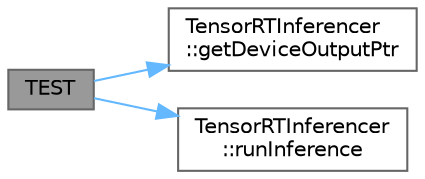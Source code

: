 digraph "TEST"
{
 // LATEX_PDF_SIZE
  bgcolor="transparent";
  edge [fontname=Helvetica,fontsize=10,labelfontname=Helvetica,labelfontsize=10];
  node [fontname=Helvetica,fontsize=10,shape=box,height=0.2,width=0.4];
  rankdir="LR";
  Node1 [id="Node000001",label="TEST",height=0.2,width=0.4,color="gray40", fillcolor="grey60", style="filled", fontcolor="black",tooltip=" "];
  Node1 -> Node2 [id="edge1_Node000001_Node000002",color="steelblue1",style="solid",tooltip=" "];
  Node2 [id="Node000002",label="TensorRTInferencer\l::getDeviceOutputPtr",height=0.2,width=0.4,color="grey40", fillcolor="white", style="filled",URL="$classTensorRTInferencer.html#a6cbebbc7e383073cff0cfe780655c356",tooltip=" "];
  Node1 -> Node3 [id="edge2_Node000001_Node000003",color="steelblue1",style="solid",tooltip=" "];
  Node3 [id="Node000003",label="TensorRTInferencer\l::runInference",height=0.2,width=0.4,color="grey40", fillcolor="white", style="filled",URL="$classTensorRTInferencer.html#ae901322e43c244a38b46f32231ab07de",tooltip=" "];
}
